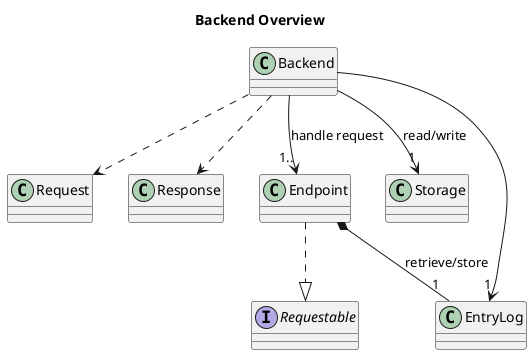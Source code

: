 @startuml
title Backend Overview

class Backend
interface Requestable
class Request
class Response
abstract class Endpoint
class Endpoint
class Storage
class EntryLog

Endpoint ..|> Requestable
Backend --> "1.." Endpoint : handle request
Backend ..> Request
Backend ..> Response
Backend --> "1" Storage : read/write
Backend --> "1" EntryLog
Endpoint *-- "1" EntryLog : retrieve/store

@enduml